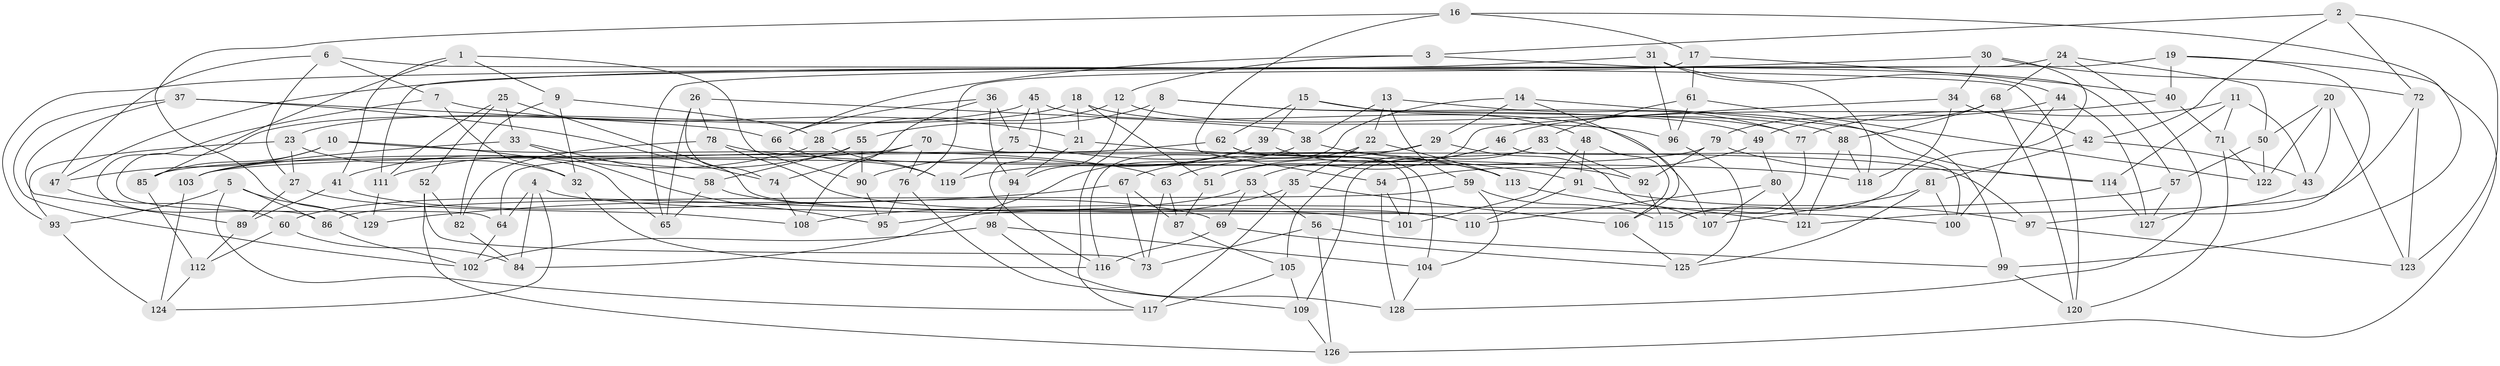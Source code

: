 // coarse degree distribution, {4: 0.8586956521739131, 11: 0.06521739130434782, 10: 0.021739130434782608, 5: 0.010869565217391304, 3: 0.03260869565217391, 8: 0.010869565217391304}
// Generated by graph-tools (version 1.1) at 2025/53/03/04/25 22:53:54]
// undirected, 129 vertices, 258 edges
graph export_dot {
  node [color=gray90,style=filled];
  1;
  2;
  3;
  4;
  5;
  6;
  7;
  8;
  9;
  10;
  11;
  12;
  13;
  14;
  15;
  16;
  17;
  18;
  19;
  20;
  21;
  22;
  23;
  24;
  25;
  26;
  27;
  28;
  29;
  30;
  31;
  32;
  33;
  34;
  35;
  36;
  37;
  38;
  39;
  40;
  41;
  42;
  43;
  44;
  45;
  46;
  47;
  48;
  49;
  50;
  51;
  52;
  53;
  54;
  55;
  56;
  57;
  58;
  59;
  60;
  61;
  62;
  63;
  64;
  65;
  66;
  67;
  68;
  69;
  70;
  71;
  72;
  73;
  74;
  75;
  76;
  77;
  78;
  79;
  80;
  81;
  82;
  83;
  84;
  85;
  86;
  87;
  88;
  89;
  90;
  91;
  92;
  93;
  94;
  95;
  96;
  97;
  98;
  99;
  100;
  101;
  102;
  103;
  104;
  105;
  106;
  107;
  108;
  109;
  110;
  111;
  112;
  113;
  114;
  115;
  116;
  117;
  118;
  119;
  120;
  121;
  122;
  123;
  124;
  125;
  126;
  127;
  128;
  129;
  1 -- 41;
  1 -- 90;
  1 -- 85;
  1 -- 9;
  2 -- 72;
  2 -- 3;
  2 -- 42;
  2 -- 123;
  3 -- 57;
  3 -- 66;
  3 -- 12;
  4 -- 124;
  4 -- 100;
  4 -- 84;
  4 -- 64;
  5 -- 117;
  5 -- 93;
  5 -- 86;
  5 -- 129;
  6 -- 7;
  6 -- 120;
  6 -- 47;
  6 -- 27;
  7 -- 86;
  7 -- 21;
  7 -- 32;
  8 -- 49;
  8 -- 117;
  8 -- 114;
  8 -- 55;
  9 -- 82;
  9 -- 32;
  9 -- 28;
  10 -- 65;
  10 -- 63;
  10 -- 47;
  10 -- 85;
  11 -- 43;
  11 -- 114;
  11 -- 71;
  11 -- 77;
  12 -- 88;
  12 -- 28;
  12 -- 94;
  13 -- 38;
  13 -- 22;
  13 -- 77;
  13 -- 59;
  14 -- 99;
  14 -- 29;
  14 -- 106;
  14 -- 116;
  15 -- 77;
  15 -- 62;
  15 -- 39;
  15 -- 48;
  16 -- 54;
  16 -- 99;
  16 -- 129;
  16 -- 17;
  17 -- 40;
  17 -- 61;
  17 -- 76;
  18 -- 23;
  18 -- 96;
  18 -- 51;
  18 -- 21;
  19 -- 40;
  19 -- 111;
  19 -- 126;
  19 -- 97;
  20 -- 50;
  20 -- 122;
  20 -- 43;
  20 -- 123;
  21 -- 94;
  21 -- 91;
  22 -- 35;
  22 -- 67;
  22 -- 113;
  23 -- 93;
  23 -- 32;
  23 -- 27;
  24 -- 128;
  24 -- 50;
  24 -- 68;
  24 -- 65;
  25 -- 110;
  25 -- 111;
  25 -- 52;
  25 -- 33;
  26 -- 78;
  26 -- 65;
  26 -- 74;
  26 -- 38;
  27 -- 108;
  27 -- 89;
  28 -- 41;
  28 -- 119;
  29 -- 63;
  29 -- 107;
  29 -- 64;
  30 -- 34;
  30 -- 115;
  30 -- 72;
  30 -- 47;
  31 -- 96;
  31 -- 44;
  31 -- 118;
  31 -- 93;
  32 -- 116;
  33 -- 58;
  33 -- 95;
  33 -- 103;
  34 -- 118;
  34 -- 42;
  34 -- 51;
  35 -- 95;
  35 -- 106;
  35 -- 117;
  36 -- 94;
  36 -- 108;
  36 -- 66;
  36 -- 75;
  37 -- 66;
  37 -- 74;
  37 -- 102;
  37 -- 89;
  38 -- 92;
  38 -- 84;
  39 -- 90;
  39 -- 119;
  39 -- 113;
  40 -- 71;
  40 -- 46;
  41 -- 89;
  41 -- 69;
  42 -- 43;
  42 -- 81;
  43 -- 127;
  44 -- 100;
  44 -- 49;
  44 -- 127;
  45 -- 64;
  45 -- 75;
  45 -- 116;
  45 -- 107;
  46 -- 51;
  46 -- 100;
  46 -- 53;
  47 -- 60;
  48 -- 101;
  48 -- 106;
  48 -- 91;
  49 -- 54;
  49 -- 80;
  50 -- 122;
  50 -- 57;
  51 -- 87;
  52 -- 82;
  52 -- 126;
  52 -- 73;
  53 -- 60;
  53 -- 56;
  53 -- 69;
  54 -- 128;
  54 -- 101;
  55 -- 58;
  55 -- 90;
  55 -- 111;
  56 -- 126;
  56 -- 99;
  56 -- 73;
  57 -- 108;
  57 -- 127;
  58 -- 101;
  58 -- 65;
  59 -- 86;
  59 -- 115;
  59 -- 104;
  60 -- 112;
  60 -- 84;
  61 -- 96;
  61 -- 83;
  61 -- 122;
  62 -- 104;
  62 -- 103;
  62 -- 101;
  63 -- 87;
  63 -- 73;
  64 -- 102;
  66 -- 119;
  67 -- 129;
  67 -- 87;
  67 -- 73;
  68 -- 79;
  68 -- 120;
  68 -- 88;
  69 -- 125;
  69 -- 116;
  70 -- 97;
  70 -- 76;
  70 -- 103;
  70 -- 74;
  71 -- 120;
  71 -- 122;
  72 -- 121;
  72 -- 123;
  74 -- 108;
  75 -- 113;
  75 -- 119;
  76 -- 109;
  76 -- 95;
  77 -- 115;
  78 -- 110;
  78 -- 82;
  78 -- 118;
  79 -- 92;
  79 -- 85;
  79 -- 114;
  80 -- 110;
  80 -- 107;
  80 -- 121;
  81 -- 100;
  81 -- 125;
  81 -- 107;
  82 -- 84;
  83 -- 109;
  83 -- 92;
  83 -- 105;
  85 -- 112;
  86 -- 102;
  87 -- 105;
  88 -- 118;
  88 -- 121;
  89 -- 112;
  90 -- 95;
  91 -- 110;
  91 -- 97;
  92 -- 115;
  93 -- 124;
  94 -- 98;
  96 -- 125;
  97 -- 123;
  98 -- 128;
  98 -- 102;
  98 -- 104;
  99 -- 120;
  103 -- 124;
  104 -- 128;
  105 -- 109;
  105 -- 117;
  106 -- 125;
  109 -- 126;
  111 -- 129;
  112 -- 124;
  113 -- 121;
  114 -- 127;
}
